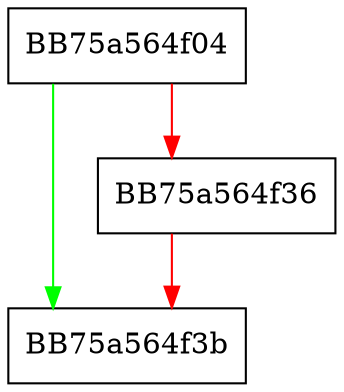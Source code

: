 digraph op_typecast {
  node [shape="box"];
  graph [splines=ortho];
  BB75a564f04 -> BB75a564f3b [color="green"];
  BB75a564f04 -> BB75a564f36 [color="red"];
  BB75a564f36 -> BB75a564f3b [color="red"];
}